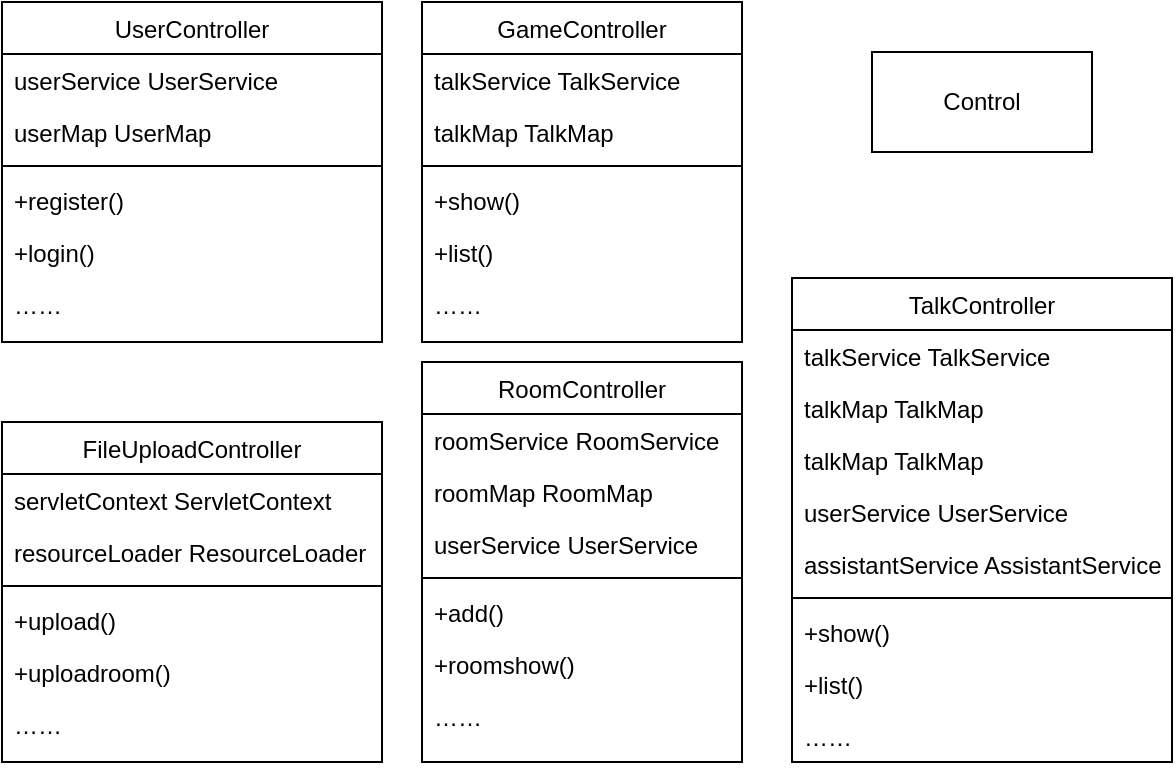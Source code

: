 <mxfile version="24.6.2" type="device">
  <diagram name="第 1 页" id="T9LuVAD6F8Ehb7PzomkO">
    <mxGraphModel dx="1014" dy="1796" grid="1" gridSize="10" guides="1" tooltips="1" connect="1" arrows="1" fold="1" page="1" pageScale="1" pageWidth="827" pageHeight="1169" math="0" shadow="0">
      <root>
        <mxCell id="0" />
        <mxCell id="1" parent="0" />
        <mxCell id="Y-mLYdyFb5Z7rAZ4xuE9-1" value="UserController" style="swimlane;fontStyle=0;align=center;verticalAlign=top;childLayout=stackLayout;horizontal=1;startSize=26;horizontalStack=0;resizeParent=1;resizeLast=0;collapsible=1;marginBottom=0;rounded=0;shadow=0;strokeWidth=1;" vertex="1" parent="1">
          <mxGeometry x="560" y="-10" width="190" height="170" as="geometry">
            <mxRectangle x="550" y="140" width="160" height="26" as="alternateBounds" />
          </mxGeometry>
        </mxCell>
        <mxCell id="Y-mLYdyFb5Z7rAZ4xuE9-2" value="userService UserService" style="text;align=left;verticalAlign=top;spacingLeft=4;spacingRight=4;overflow=hidden;rotatable=0;points=[[0,0.5],[1,0.5]];portConstraint=eastwest;" vertex="1" parent="Y-mLYdyFb5Z7rAZ4xuE9-1">
          <mxGeometry y="26" width="190" height="26" as="geometry" />
        </mxCell>
        <mxCell id="Y-mLYdyFb5Z7rAZ4xuE9-3" value="userMap UserMap" style="text;align=left;verticalAlign=top;spacingLeft=4;spacingRight=4;overflow=hidden;rotatable=0;points=[[0,0.5],[1,0.5]];portConstraint=eastwest;rounded=0;shadow=0;html=0;" vertex="1" parent="Y-mLYdyFb5Z7rAZ4xuE9-1">
          <mxGeometry y="52" width="190" height="26" as="geometry" />
        </mxCell>
        <mxCell id="Y-mLYdyFb5Z7rAZ4xuE9-4" value="" style="line;html=1;strokeWidth=1;align=left;verticalAlign=middle;spacingTop=-1;spacingLeft=3;spacingRight=3;rotatable=0;labelPosition=right;points=[];portConstraint=eastwest;" vertex="1" parent="Y-mLYdyFb5Z7rAZ4xuE9-1">
          <mxGeometry y="78" width="190" height="8" as="geometry" />
        </mxCell>
        <mxCell id="Y-mLYdyFb5Z7rAZ4xuE9-5" value="+register()" style="text;align=left;verticalAlign=top;spacingLeft=4;spacingRight=4;overflow=hidden;rotatable=0;points=[[0,0.5],[1,0.5]];portConstraint=eastwest;" vertex="1" parent="Y-mLYdyFb5Z7rAZ4xuE9-1">
          <mxGeometry y="86" width="190" height="26" as="geometry" />
        </mxCell>
        <mxCell id="Y-mLYdyFb5Z7rAZ4xuE9-6" value="+login()" style="text;align=left;verticalAlign=top;spacingLeft=4;spacingRight=4;overflow=hidden;rotatable=0;points=[[0,0.5],[1,0.5]];portConstraint=eastwest;" vertex="1" parent="Y-mLYdyFb5Z7rAZ4xuE9-1">
          <mxGeometry y="112" width="190" height="26" as="geometry" />
        </mxCell>
        <mxCell id="Y-mLYdyFb5Z7rAZ4xuE9-7" value="……" style="text;align=left;verticalAlign=top;spacingLeft=4;spacingRight=4;overflow=hidden;rotatable=0;points=[[0,0.5],[1,0.5]];portConstraint=eastwest;" vertex="1" parent="Y-mLYdyFb5Z7rAZ4xuE9-1">
          <mxGeometry y="138" width="190" height="26" as="geometry" />
        </mxCell>
        <mxCell id="Y-mLYdyFb5Z7rAZ4xuE9-8" value="RoomController" style="swimlane;fontStyle=0;align=center;verticalAlign=top;childLayout=stackLayout;horizontal=1;startSize=26;horizontalStack=0;resizeParent=1;resizeLast=0;collapsible=1;marginBottom=0;rounded=0;shadow=0;strokeWidth=1;" vertex="1" parent="1">
          <mxGeometry x="770" y="170" width="160" height="200" as="geometry">
            <mxRectangle x="550" y="140" width="160" height="26" as="alternateBounds" />
          </mxGeometry>
        </mxCell>
        <mxCell id="Y-mLYdyFb5Z7rAZ4xuE9-9" value="roomService RoomService" style="text;align=left;verticalAlign=top;spacingLeft=4;spacingRight=4;overflow=hidden;rotatable=0;points=[[0,0.5],[1,0.5]];portConstraint=eastwest;" vertex="1" parent="Y-mLYdyFb5Z7rAZ4xuE9-8">
          <mxGeometry y="26" width="160" height="26" as="geometry" />
        </mxCell>
        <mxCell id="Y-mLYdyFb5Z7rAZ4xuE9-10" value="roomMap RoomMap" style="text;align=left;verticalAlign=top;spacingLeft=4;spacingRight=4;overflow=hidden;rotatable=0;points=[[0,0.5],[1,0.5]];portConstraint=eastwest;rounded=0;shadow=0;html=0;" vertex="1" parent="Y-mLYdyFb5Z7rAZ4xuE9-8">
          <mxGeometry y="52" width="160" height="26" as="geometry" />
        </mxCell>
        <mxCell id="Y-mLYdyFb5Z7rAZ4xuE9-11" value="userService UserService" style="text;align=left;verticalAlign=top;spacingLeft=4;spacingRight=4;overflow=hidden;rotatable=0;points=[[0,0.5],[1,0.5]];portConstraint=eastwest;rounded=0;shadow=0;html=0;" vertex="1" parent="Y-mLYdyFb5Z7rAZ4xuE9-8">
          <mxGeometry y="78" width="160" height="26" as="geometry" />
        </mxCell>
        <mxCell id="Y-mLYdyFb5Z7rAZ4xuE9-12" value="" style="line;html=1;strokeWidth=1;align=left;verticalAlign=middle;spacingTop=-1;spacingLeft=3;spacingRight=3;rotatable=0;labelPosition=right;points=[];portConstraint=eastwest;" vertex="1" parent="Y-mLYdyFb5Z7rAZ4xuE9-8">
          <mxGeometry y="104" width="160" height="8" as="geometry" />
        </mxCell>
        <mxCell id="Y-mLYdyFb5Z7rAZ4xuE9-13" value="+add()" style="text;align=left;verticalAlign=top;spacingLeft=4;spacingRight=4;overflow=hidden;rotatable=0;points=[[0,0.5],[1,0.5]];portConstraint=eastwest;" vertex="1" parent="Y-mLYdyFb5Z7rAZ4xuE9-8">
          <mxGeometry y="112" width="160" height="26" as="geometry" />
        </mxCell>
        <mxCell id="Y-mLYdyFb5Z7rAZ4xuE9-14" value="+roomshow()" style="text;align=left;verticalAlign=top;spacingLeft=4;spacingRight=4;overflow=hidden;rotatable=0;points=[[0,0.5],[1,0.5]];portConstraint=eastwest;" vertex="1" parent="Y-mLYdyFb5Z7rAZ4xuE9-8">
          <mxGeometry y="138" width="160" height="26" as="geometry" />
        </mxCell>
        <mxCell id="Y-mLYdyFb5Z7rAZ4xuE9-15" value="……" style="text;align=left;verticalAlign=top;spacingLeft=4;spacingRight=4;overflow=hidden;rotatable=0;points=[[0,0.5],[1,0.5]];portConstraint=eastwest;" vertex="1" parent="Y-mLYdyFb5Z7rAZ4xuE9-8">
          <mxGeometry y="164" width="160" height="26" as="geometry" />
        </mxCell>
        <mxCell id="Y-mLYdyFb5Z7rAZ4xuE9-16" value="TalkController" style="swimlane;fontStyle=0;align=center;verticalAlign=top;childLayout=stackLayout;horizontal=1;startSize=26;horizontalStack=0;resizeParent=1;resizeLast=0;collapsible=1;marginBottom=0;rounded=0;shadow=0;strokeWidth=1;" vertex="1" parent="1">
          <mxGeometry x="955" y="128" width="190" height="242" as="geometry">
            <mxRectangle x="550" y="140" width="160" height="26" as="alternateBounds" />
          </mxGeometry>
        </mxCell>
        <mxCell id="Y-mLYdyFb5Z7rAZ4xuE9-17" value="talkService TalkService" style="text;align=left;verticalAlign=top;spacingLeft=4;spacingRight=4;overflow=hidden;rotatable=0;points=[[0,0.5],[1,0.5]];portConstraint=eastwest;" vertex="1" parent="Y-mLYdyFb5Z7rAZ4xuE9-16">
          <mxGeometry y="26" width="190" height="26" as="geometry" />
        </mxCell>
        <mxCell id="Y-mLYdyFb5Z7rAZ4xuE9-18" value="talkMap TalkMap" style="text;align=left;verticalAlign=top;spacingLeft=4;spacingRight=4;overflow=hidden;rotatable=0;points=[[0,0.5],[1,0.5]];portConstraint=eastwest;rounded=0;shadow=0;html=0;" vertex="1" parent="Y-mLYdyFb5Z7rAZ4xuE9-16">
          <mxGeometry y="52" width="190" height="26" as="geometry" />
        </mxCell>
        <mxCell id="Y-mLYdyFb5Z7rAZ4xuE9-19" value="talkMap TalkMap" style="text;align=left;verticalAlign=top;spacingLeft=4;spacingRight=4;overflow=hidden;rotatable=0;points=[[0,0.5],[1,0.5]];portConstraint=eastwest;rounded=0;shadow=0;html=0;" vertex="1" parent="Y-mLYdyFb5Z7rAZ4xuE9-16">
          <mxGeometry y="78" width="190" height="26" as="geometry" />
        </mxCell>
        <mxCell id="Y-mLYdyFb5Z7rAZ4xuE9-20" value="userService UserService" style="text;align=left;verticalAlign=top;spacingLeft=4;spacingRight=4;overflow=hidden;rotatable=0;points=[[0,0.5],[1,0.5]];portConstraint=eastwest;rounded=0;shadow=0;html=0;" vertex="1" parent="Y-mLYdyFb5Z7rAZ4xuE9-16">
          <mxGeometry y="104" width="190" height="26" as="geometry" />
        </mxCell>
        <mxCell id="Y-mLYdyFb5Z7rAZ4xuE9-21" value="assistantService AssistantService" style="text;align=left;verticalAlign=top;spacingLeft=4;spacingRight=4;overflow=hidden;rotatable=0;points=[[0,0.5],[1,0.5]];portConstraint=eastwest;" vertex="1" parent="Y-mLYdyFb5Z7rAZ4xuE9-16">
          <mxGeometry y="130" width="190" height="26" as="geometry" />
        </mxCell>
        <mxCell id="Y-mLYdyFb5Z7rAZ4xuE9-22" value="" style="line;html=1;strokeWidth=1;align=left;verticalAlign=middle;spacingTop=-1;spacingLeft=3;spacingRight=3;rotatable=0;labelPosition=right;points=[];portConstraint=eastwest;" vertex="1" parent="Y-mLYdyFb5Z7rAZ4xuE9-16">
          <mxGeometry y="156" width="190" height="8" as="geometry" />
        </mxCell>
        <mxCell id="Y-mLYdyFb5Z7rAZ4xuE9-23" value="+show()" style="text;align=left;verticalAlign=top;spacingLeft=4;spacingRight=4;overflow=hidden;rotatable=0;points=[[0,0.5],[1,0.5]];portConstraint=eastwest;" vertex="1" parent="Y-mLYdyFb5Z7rAZ4xuE9-16">
          <mxGeometry y="164" width="190" height="26" as="geometry" />
        </mxCell>
        <mxCell id="Y-mLYdyFb5Z7rAZ4xuE9-24" value="+list()" style="text;align=left;verticalAlign=top;spacingLeft=4;spacingRight=4;overflow=hidden;rotatable=0;points=[[0,0.5],[1,0.5]];portConstraint=eastwest;" vertex="1" parent="Y-mLYdyFb5Z7rAZ4xuE9-16">
          <mxGeometry y="190" width="190" height="26" as="geometry" />
        </mxCell>
        <mxCell id="Y-mLYdyFb5Z7rAZ4xuE9-25" value="……" style="text;align=left;verticalAlign=top;spacingLeft=4;spacingRight=4;overflow=hidden;rotatable=0;points=[[0,0.5],[1,0.5]];portConstraint=eastwest;" vertex="1" parent="Y-mLYdyFb5Z7rAZ4xuE9-16">
          <mxGeometry y="216" width="190" height="26" as="geometry" />
        </mxCell>
        <mxCell id="Y-mLYdyFb5Z7rAZ4xuE9-26" value="GameController" style="swimlane;fontStyle=0;align=center;verticalAlign=top;childLayout=stackLayout;horizontal=1;startSize=26;horizontalStack=0;resizeParent=1;resizeLast=0;collapsible=1;marginBottom=0;rounded=0;shadow=0;strokeWidth=1;" vertex="1" parent="1">
          <mxGeometry x="770" y="-10" width="160" height="170" as="geometry">
            <mxRectangle x="550" y="140" width="160" height="26" as="alternateBounds" />
          </mxGeometry>
        </mxCell>
        <mxCell id="Y-mLYdyFb5Z7rAZ4xuE9-27" value="talkService TalkService" style="text;align=left;verticalAlign=top;spacingLeft=4;spacingRight=4;overflow=hidden;rotatable=0;points=[[0,0.5],[1,0.5]];portConstraint=eastwest;" vertex="1" parent="Y-mLYdyFb5Z7rAZ4xuE9-26">
          <mxGeometry y="26" width="160" height="26" as="geometry" />
        </mxCell>
        <mxCell id="Y-mLYdyFb5Z7rAZ4xuE9-28" value="talkMap TalkMap" style="text;align=left;verticalAlign=top;spacingLeft=4;spacingRight=4;overflow=hidden;rotatable=0;points=[[0,0.5],[1,0.5]];portConstraint=eastwest;rounded=0;shadow=0;html=0;" vertex="1" parent="Y-mLYdyFb5Z7rAZ4xuE9-26">
          <mxGeometry y="52" width="160" height="26" as="geometry" />
        </mxCell>
        <mxCell id="Y-mLYdyFb5Z7rAZ4xuE9-29" value="" style="line;html=1;strokeWidth=1;align=left;verticalAlign=middle;spacingTop=-1;spacingLeft=3;spacingRight=3;rotatable=0;labelPosition=right;points=[];portConstraint=eastwest;" vertex="1" parent="Y-mLYdyFb5Z7rAZ4xuE9-26">
          <mxGeometry y="78" width="160" height="8" as="geometry" />
        </mxCell>
        <mxCell id="Y-mLYdyFb5Z7rAZ4xuE9-30" value="+show()" style="text;align=left;verticalAlign=top;spacingLeft=4;spacingRight=4;overflow=hidden;rotatable=0;points=[[0,0.5],[1,0.5]];portConstraint=eastwest;" vertex="1" parent="Y-mLYdyFb5Z7rAZ4xuE9-26">
          <mxGeometry y="86" width="160" height="26" as="geometry" />
        </mxCell>
        <mxCell id="Y-mLYdyFb5Z7rAZ4xuE9-31" value="+list()" style="text;align=left;verticalAlign=top;spacingLeft=4;spacingRight=4;overflow=hidden;rotatable=0;points=[[0,0.5],[1,0.5]];portConstraint=eastwest;" vertex="1" parent="Y-mLYdyFb5Z7rAZ4xuE9-26">
          <mxGeometry y="112" width="160" height="26" as="geometry" />
        </mxCell>
        <mxCell id="Y-mLYdyFb5Z7rAZ4xuE9-32" value="……" style="text;align=left;verticalAlign=top;spacingLeft=4;spacingRight=4;overflow=hidden;rotatable=0;points=[[0,0.5],[1,0.5]];portConstraint=eastwest;" vertex="1" parent="Y-mLYdyFb5Z7rAZ4xuE9-26">
          <mxGeometry y="138" width="160" height="26" as="geometry" />
        </mxCell>
        <mxCell id="Y-mLYdyFb5Z7rAZ4xuE9-33" value="FileUploadController" style="swimlane;fontStyle=0;align=center;verticalAlign=top;childLayout=stackLayout;horizontal=1;startSize=26;horizontalStack=0;resizeParent=1;resizeLast=0;collapsible=1;marginBottom=0;rounded=0;shadow=0;strokeWidth=1;" vertex="1" parent="1">
          <mxGeometry x="560" y="200" width="190" height="170" as="geometry">
            <mxRectangle x="550" y="140" width="160" height="26" as="alternateBounds" />
          </mxGeometry>
        </mxCell>
        <mxCell id="Y-mLYdyFb5Z7rAZ4xuE9-34" value="servletContext ServletContext" style="text;align=left;verticalAlign=top;spacingLeft=4;spacingRight=4;overflow=hidden;rotatable=0;points=[[0,0.5],[1,0.5]];portConstraint=eastwest;" vertex="1" parent="Y-mLYdyFb5Z7rAZ4xuE9-33">
          <mxGeometry y="26" width="190" height="26" as="geometry" />
        </mxCell>
        <mxCell id="Y-mLYdyFb5Z7rAZ4xuE9-35" value="resourceLoader ResourceLoader" style="text;align=left;verticalAlign=top;spacingLeft=4;spacingRight=4;overflow=hidden;rotatable=0;points=[[0,0.5],[1,0.5]];portConstraint=eastwest;rounded=0;shadow=0;html=0;" vertex="1" parent="Y-mLYdyFb5Z7rAZ4xuE9-33">
          <mxGeometry y="52" width="190" height="26" as="geometry" />
        </mxCell>
        <mxCell id="Y-mLYdyFb5Z7rAZ4xuE9-36" value="" style="line;html=1;strokeWidth=1;align=left;verticalAlign=middle;spacingTop=-1;spacingLeft=3;spacingRight=3;rotatable=0;labelPosition=right;points=[];portConstraint=eastwest;" vertex="1" parent="Y-mLYdyFb5Z7rAZ4xuE9-33">
          <mxGeometry y="78" width="190" height="8" as="geometry" />
        </mxCell>
        <mxCell id="Y-mLYdyFb5Z7rAZ4xuE9-37" value="+upload()" style="text;align=left;verticalAlign=top;spacingLeft=4;spacingRight=4;overflow=hidden;rotatable=0;points=[[0,0.5],[1,0.5]];portConstraint=eastwest;" vertex="1" parent="Y-mLYdyFb5Z7rAZ4xuE9-33">
          <mxGeometry y="86" width="190" height="26" as="geometry" />
        </mxCell>
        <mxCell id="Y-mLYdyFb5Z7rAZ4xuE9-38" value="+uploadroom()" style="text;align=left;verticalAlign=top;spacingLeft=4;spacingRight=4;overflow=hidden;rotatable=0;points=[[0,0.5],[1,0.5]];portConstraint=eastwest;" vertex="1" parent="Y-mLYdyFb5Z7rAZ4xuE9-33">
          <mxGeometry y="112" width="190" height="26" as="geometry" />
        </mxCell>
        <mxCell id="Y-mLYdyFb5Z7rAZ4xuE9-39" value="……" style="text;align=left;verticalAlign=top;spacingLeft=4;spacingRight=4;overflow=hidden;rotatable=0;points=[[0,0.5],[1,0.5]];portConstraint=eastwest;" vertex="1" parent="Y-mLYdyFb5Z7rAZ4xuE9-33">
          <mxGeometry y="138" width="190" height="26" as="geometry" />
        </mxCell>
        <mxCell id="Y-mLYdyFb5Z7rAZ4xuE9-40" value="Control" style="html=1;whiteSpace=wrap;" vertex="1" parent="1">
          <mxGeometry x="995" y="15" width="110" height="50" as="geometry" />
        </mxCell>
      </root>
    </mxGraphModel>
  </diagram>
</mxfile>
